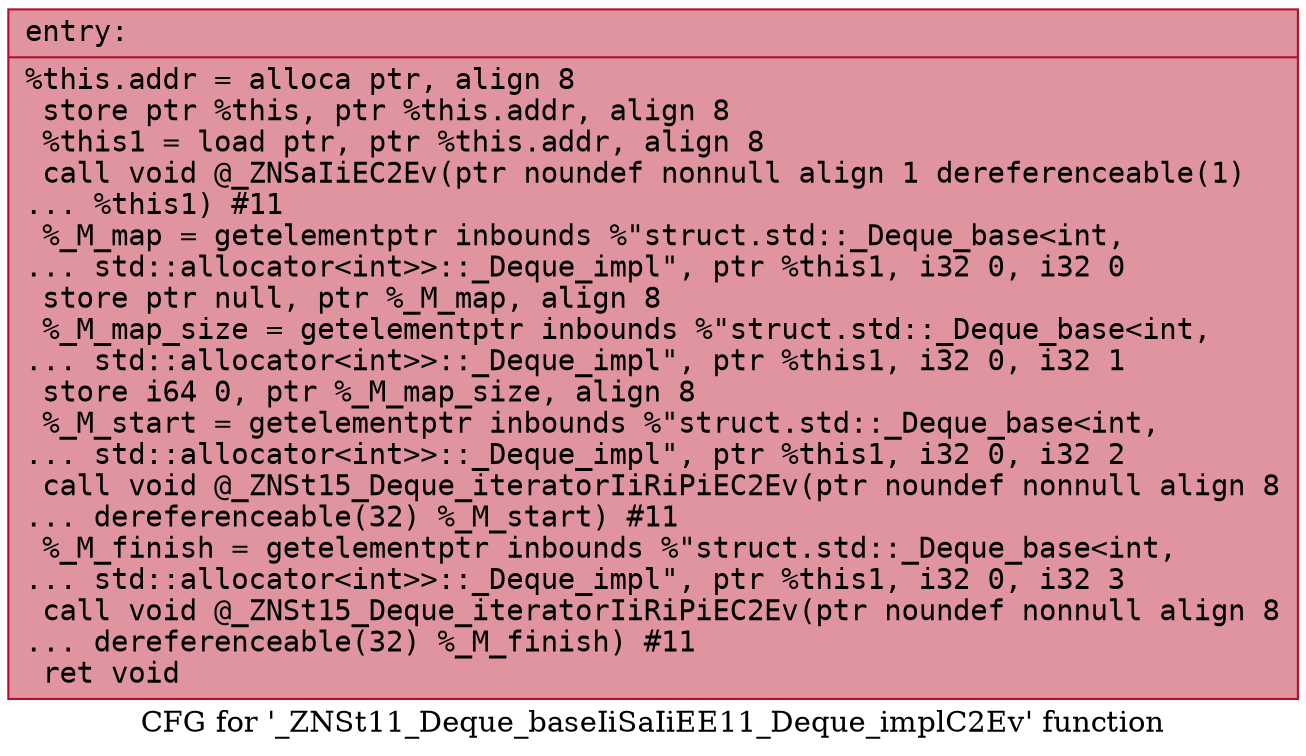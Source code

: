 digraph "CFG for '_ZNSt11_Deque_baseIiSaIiEE11_Deque_implC2Ev' function" {
	label="CFG for '_ZNSt11_Deque_baseIiSaIiEE11_Deque_implC2Ev' function";

	Node0x56461940ef60 [shape=record,color="#b70d28ff", style=filled, fillcolor="#b70d2870" fontname="Courier",label="{entry:\l|  %this.addr = alloca ptr, align 8\l  store ptr %this, ptr %this.addr, align 8\l  %this1 = load ptr, ptr %this.addr, align 8\l  call void @_ZNSaIiEC2Ev(ptr noundef nonnull align 1 dereferenceable(1)\l... %this1) #11\l  %_M_map = getelementptr inbounds %\"struct.std::_Deque_base\<int,\l... std::allocator\<int\>\>::_Deque_impl\", ptr %this1, i32 0, i32 0\l  store ptr null, ptr %_M_map, align 8\l  %_M_map_size = getelementptr inbounds %\"struct.std::_Deque_base\<int,\l... std::allocator\<int\>\>::_Deque_impl\", ptr %this1, i32 0, i32 1\l  store i64 0, ptr %_M_map_size, align 8\l  %_M_start = getelementptr inbounds %\"struct.std::_Deque_base\<int,\l... std::allocator\<int\>\>::_Deque_impl\", ptr %this1, i32 0, i32 2\l  call void @_ZNSt15_Deque_iteratorIiRiPiEC2Ev(ptr noundef nonnull align 8\l... dereferenceable(32) %_M_start) #11\l  %_M_finish = getelementptr inbounds %\"struct.std::_Deque_base\<int,\l... std::allocator\<int\>\>::_Deque_impl\", ptr %this1, i32 0, i32 3\l  call void @_ZNSt15_Deque_iteratorIiRiPiEC2Ev(ptr noundef nonnull align 8\l... dereferenceable(32) %_M_finish) #11\l  ret void\l}"];
}
